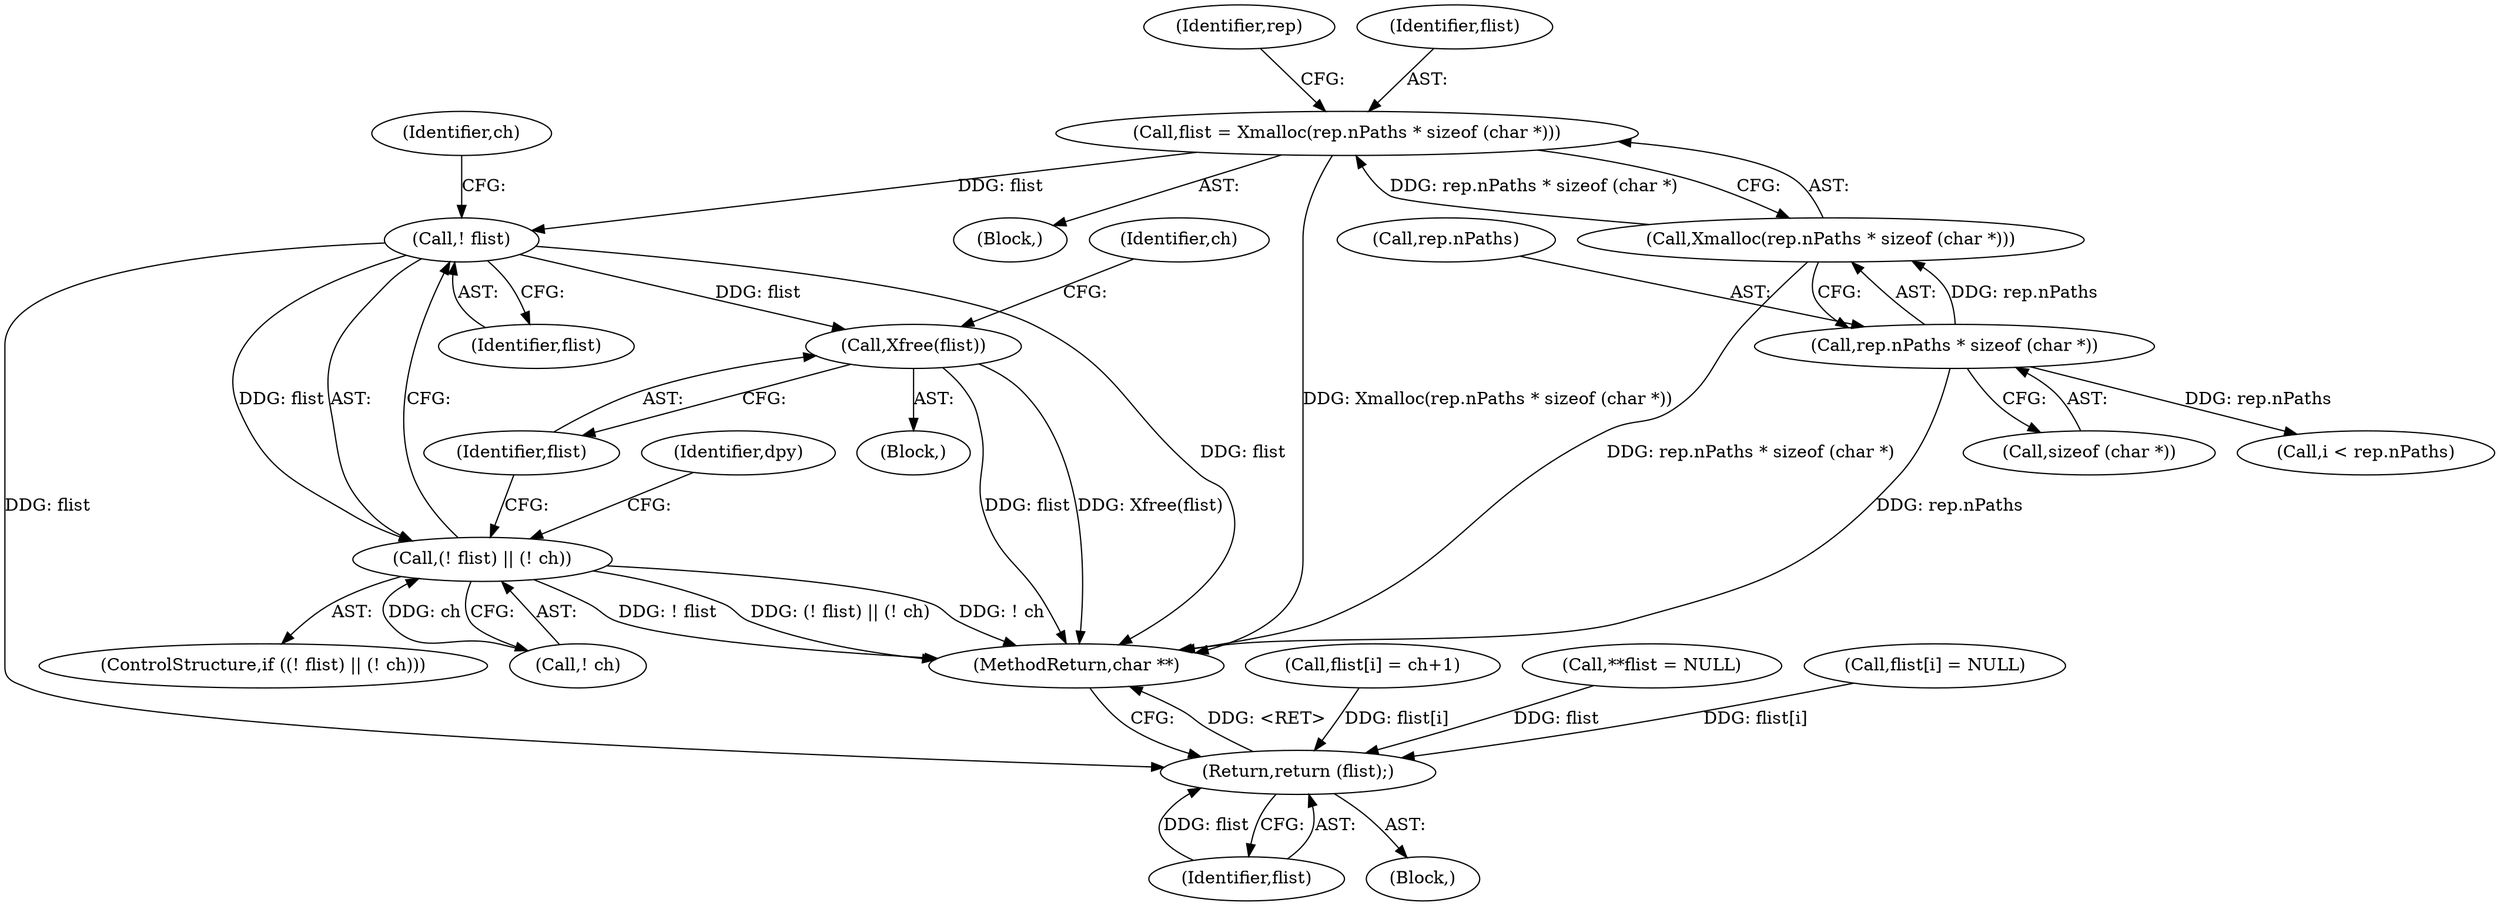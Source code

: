 digraph "0_libx11_b469da1430cdcee06e31c6251b83aede072a1ff0_0@API" {
"1000151" [label="(Call,flist = Xmalloc(rep.nPaths * sizeof (char *)))"];
"1000153" [label="(Call,Xmalloc(rep.nPaths * sizeof (char *)))"];
"1000154" [label="(Call,rep.nPaths * sizeof (char *))"];
"1000186" [label="(Call,! flist)"];
"1000185" [label="(Call,(! flist) || (! ch))"];
"1000191" [label="(Call,Xfree(flist))"];
"1000276" [label="(Return,return (flist);)"];
"1000241" [label="(Call,flist[i] = ch+1)"];
"1000208" [label="(Identifier,dpy)"];
"1000153" [label="(Call,Xmalloc(rep.nPaths * sizeof (char *)))"];
"1000185" [label="(Call,(! flist) || (! ch))"];
"1000151" [label="(Call,flist = Xmalloc(rep.nPaths * sizeof (char *)))"];
"1000277" [label="(Identifier,flist)"];
"1000187" [label="(Identifier,flist)"];
"1000276" [label="(Return,return (flist);)"];
"1000158" [label="(Call,sizeof (char *))"];
"1000194" [label="(Identifier,ch)"];
"1000116" [label="(Call,**flist = NULL)"];
"1000150" [label="(Block,)"];
"1000188" [label="(Call,! ch)"];
"1000184" [label="(ControlStructure,if ((! flist) || (! ch)))"];
"1000264" [label="(Call,flist[i] = NULL)"];
"1000226" [label="(Call,i < rep.nPaths)"];
"1000163" [label="(Identifier,rep)"];
"1000109" [label="(Block,)"];
"1000154" [label="(Call,rep.nPaths * sizeof (char *))"];
"1000155" [label="(Call,rep.nPaths)"];
"1000152" [label="(Identifier,flist)"];
"1000189" [label="(Identifier,ch)"];
"1000191" [label="(Call,Xfree(flist))"];
"1000186" [label="(Call,! flist)"];
"1000190" [label="(Block,)"];
"1000192" [label="(Identifier,flist)"];
"1000278" [label="(MethodReturn,char **)"];
"1000151" -> "1000150"  [label="AST: "];
"1000151" -> "1000153"  [label="CFG: "];
"1000152" -> "1000151"  [label="AST: "];
"1000153" -> "1000151"  [label="AST: "];
"1000163" -> "1000151"  [label="CFG: "];
"1000151" -> "1000278"  [label="DDG: Xmalloc(rep.nPaths * sizeof (char *))"];
"1000153" -> "1000151"  [label="DDG: rep.nPaths * sizeof (char *)"];
"1000151" -> "1000186"  [label="DDG: flist"];
"1000153" -> "1000154"  [label="CFG: "];
"1000154" -> "1000153"  [label="AST: "];
"1000153" -> "1000278"  [label="DDG: rep.nPaths * sizeof (char *)"];
"1000154" -> "1000153"  [label="DDG: rep.nPaths"];
"1000154" -> "1000158"  [label="CFG: "];
"1000155" -> "1000154"  [label="AST: "];
"1000158" -> "1000154"  [label="AST: "];
"1000154" -> "1000278"  [label="DDG: rep.nPaths"];
"1000154" -> "1000226"  [label="DDG: rep.nPaths"];
"1000186" -> "1000185"  [label="AST: "];
"1000186" -> "1000187"  [label="CFG: "];
"1000187" -> "1000186"  [label="AST: "];
"1000189" -> "1000186"  [label="CFG: "];
"1000185" -> "1000186"  [label="CFG: "];
"1000186" -> "1000278"  [label="DDG: flist"];
"1000186" -> "1000185"  [label="DDG: flist"];
"1000186" -> "1000191"  [label="DDG: flist"];
"1000186" -> "1000276"  [label="DDG: flist"];
"1000185" -> "1000184"  [label="AST: "];
"1000185" -> "1000188"  [label="CFG: "];
"1000188" -> "1000185"  [label="AST: "];
"1000192" -> "1000185"  [label="CFG: "];
"1000208" -> "1000185"  [label="CFG: "];
"1000185" -> "1000278"  [label="DDG: (! flist) || (! ch)"];
"1000185" -> "1000278"  [label="DDG: ! ch"];
"1000185" -> "1000278"  [label="DDG: ! flist"];
"1000188" -> "1000185"  [label="DDG: ch"];
"1000191" -> "1000190"  [label="AST: "];
"1000191" -> "1000192"  [label="CFG: "];
"1000192" -> "1000191"  [label="AST: "];
"1000194" -> "1000191"  [label="CFG: "];
"1000191" -> "1000278"  [label="DDG: Xfree(flist)"];
"1000191" -> "1000278"  [label="DDG: flist"];
"1000276" -> "1000109"  [label="AST: "];
"1000276" -> "1000277"  [label="CFG: "];
"1000277" -> "1000276"  [label="AST: "];
"1000278" -> "1000276"  [label="CFG: "];
"1000276" -> "1000278"  [label="DDG: <RET>"];
"1000277" -> "1000276"  [label="DDG: flist"];
"1000116" -> "1000276"  [label="DDG: flist"];
"1000264" -> "1000276"  [label="DDG: flist[i]"];
"1000241" -> "1000276"  [label="DDG: flist[i]"];
}
